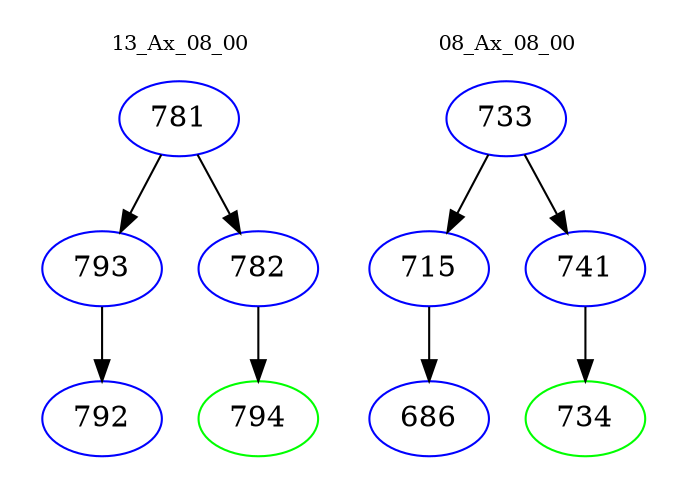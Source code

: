 digraph{
subgraph cluster_0 {
color = white
label = "13_Ax_08_00";
fontsize=10;
T0_781 [label="781", color="blue"]
T0_781 -> T0_793 [color="black"]
T0_793 [label="793", color="blue"]
T0_793 -> T0_792 [color="black"]
T0_792 [label="792", color="blue"]
T0_781 -> T0_782 [color="black"]
T0_782 [label="782", color="blue"]
T0_782 -> T0_794 [color="black"]
T0_794 [label="794", color="green"]
}
subgraph cluster_1 {
color = white
label = "08_Ax_08_00";
fontsize=10;
T1_733 [label="733", color="blue"]
T1_733 -> T1_715 [color="black"]
T1_715 [label="715", color="blue"]
T1_715 -> T1_686 [color="black"]
T1_686 [label="686", color="blue"]
T1_733 -> T1_741 [color="black"]
T1_741 [label="741", color="blue"]
T1_741 -> T1_734 [color="black"]
T1_734 [label="734", color="green"]
}
}
